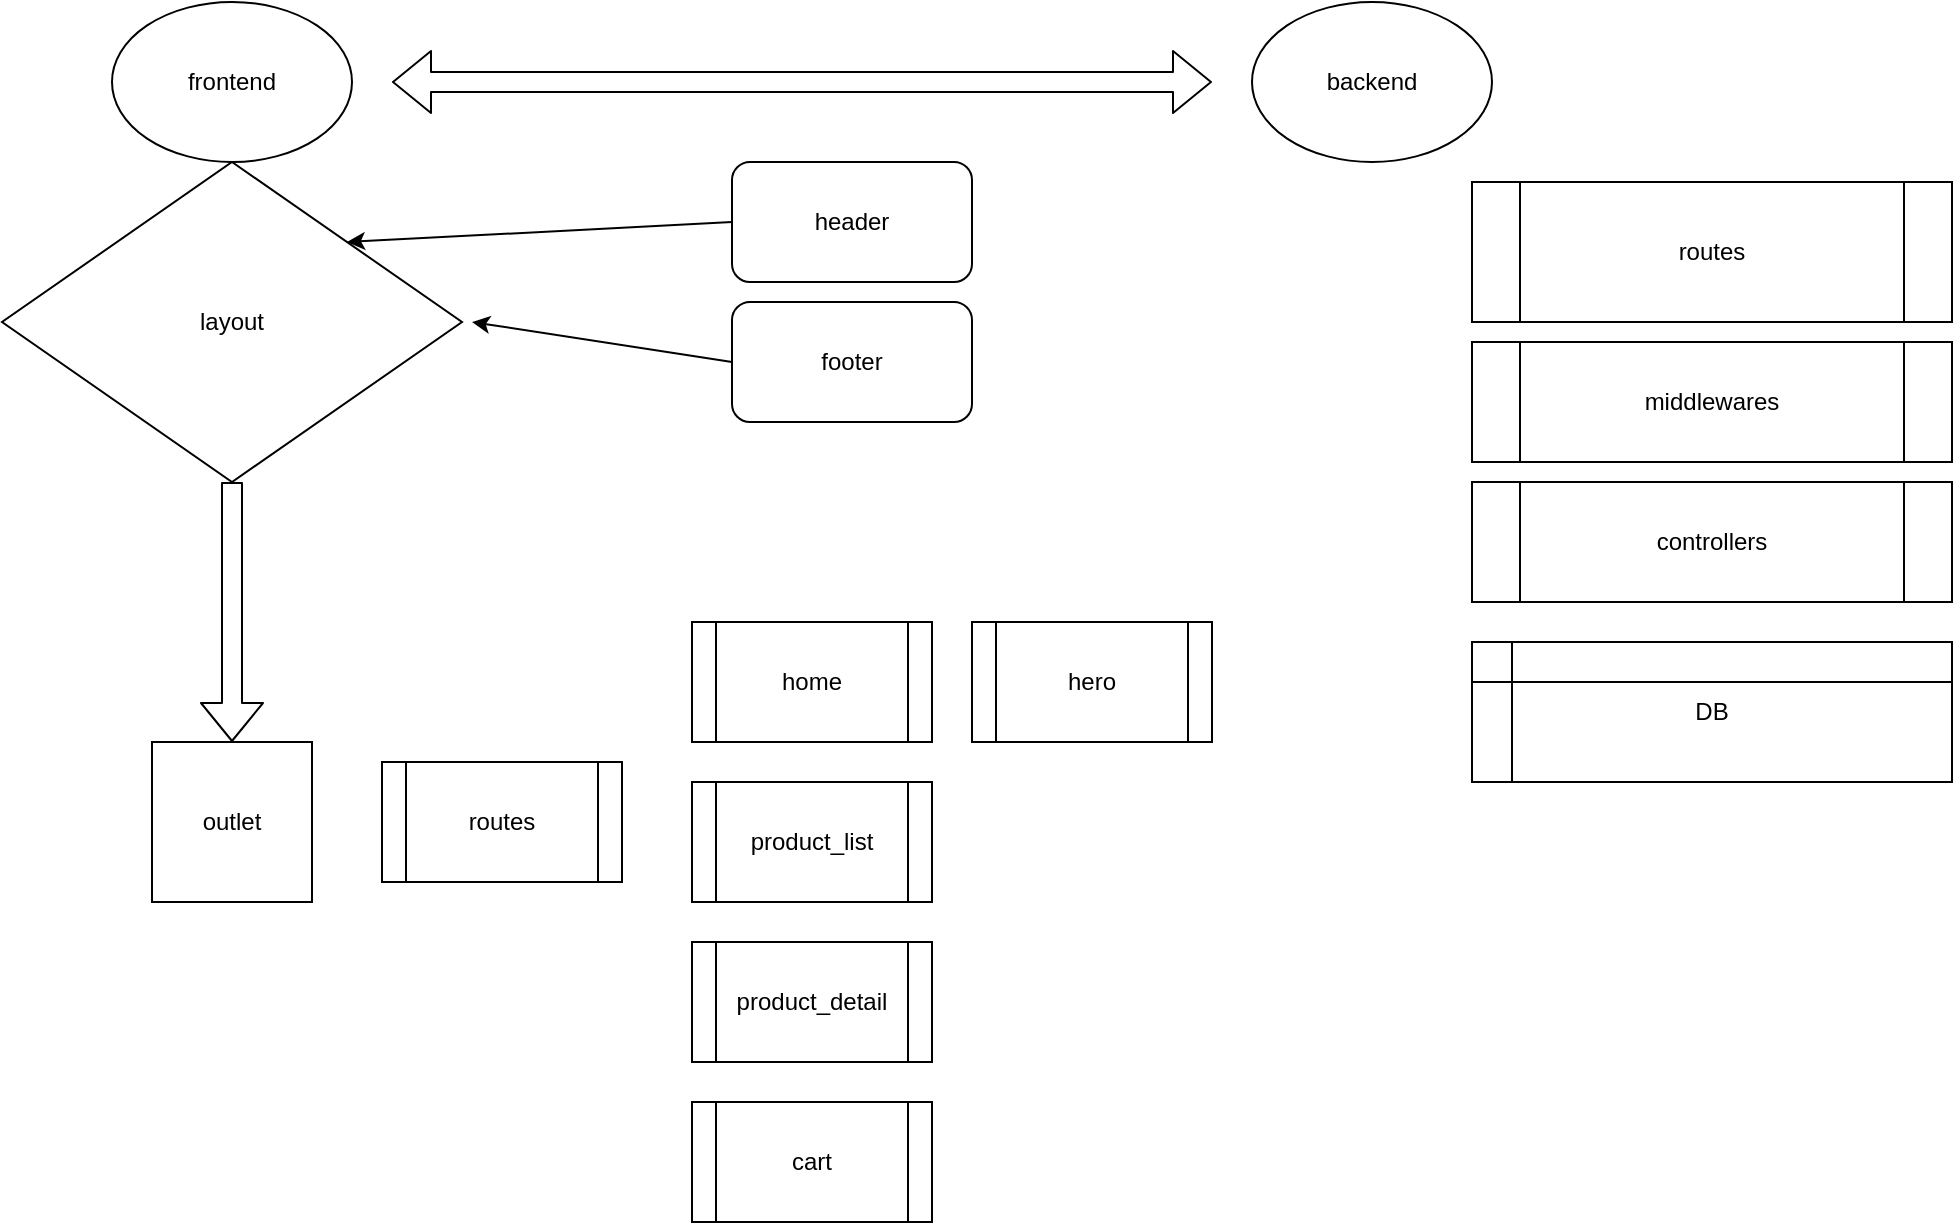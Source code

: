 <mxfile>
    <diagram id="2NQD_wqxPhk0oabPxQE3" name="Page-1">
        <mxGraphModel dx="898" dy="336" grid="1" gridSize="10" guides="1" tooltips="1" connect="1" arrows="1" fold="1" page="1" pageScale="1" pageWidth="850" pageHeight="1100" math="0" shadow="0">
            <root>
                <mxCell id="0"/>
                <mxCell id="1" parent="0"/>
                <mxCell id="2" value="frontend" style="ellipse;whiteSpace=wrap;html=1;" vertex="1" parent="1">
                    <mxGeometry x="170" y="40" width="120" height="80" as="geometry"/>
                </mxCell>
                <mxCell id="3" value="backend" style="ellipse;whiteSpace=wrap;html=1;" vertex="1" parent="1">
                    <mxGeometry x="740" y="40" width="120" height="80" as="geometry"/>
                </mxCell>
                <mxCell id="4" value="" style="shape=flexArrow;endArrow=classic;startArrow=classic;html=1;" edge="1" parent="1">
                    <mxGeometry width="100" height="100" relative="1" as="geometry">
                        <mxPoint x="310" y="80" as="sourcePoint"/>
                        <mxPoint x="720" y="80" as="targetPoint"/>
                    </mxGeometry>
                </mxCell>
                <mxCell id="5" value="DB" style="shape=internalStorage;whiteSpace=wrap;html=1;backgroundOutline=1;" vertex="1" parent="1">
                    <mxGeometry x="850" y="360" width="240" height="70" as="geometry"/>
                </mxCell>
                <mxCell id="6" value="routes" style="shape=process;whiteSpace=wrap;html=1;backgroundOutline=1;" vertex="1" parent="1">
                    <mxGeometry x="850" y="130" width="240" height="70" as="geometry"/>
                </mxCell>
                <mxCell id="8" value="middlewares" style="shape=process;whiteSpace=wrap;html=1;backgroundOutline=1;" vertex="1" parent="1">
                    <mxGeometry x="850" y="210" width="240" height="60" as="geometry"/>
                </mxCell>
                <mxCell id="9" value="controllers" style="shape=process;whiteSpace=wrap;html=1;backgroundOutline=1;" vertex="1" parent="1">
                    <mxGeometry x="850" y="280" width="240" height="60" as="geometry"/>
                </mxCell>
                <mxCell id="10" value="layout" style="rhombus;whiteSpace=wrap;html=1;" vertex="1" parent="1">
                    <mxGeometry x="115" y="120" width="230" height="160" as="geometry"/>
                </mxCell>
                <mxCell id="11" value="" style="endArrow=classic;html=1;entryX=1;entryY=0;entryDx=0;entryDy=0;" edge="1" parent="1" target="10">
                    <mxGeometry width="50" height="50" relative="1" as="geometry">
                        <mxPoint x="480" y="150" as="sourcePoint"/>
                        <mxPoint x="260" y="190" as="targetPoint"/>
                    </mxGeometry>
                </mxCell>
                <mxCell id="12" value="header" style="rounded=1;whiteSpace=wrap;html=1;" vertex="1" parent="1">
                    <mxGeometry x="480" y="120" width="120" height="60" as="geometry"/>
                </mxCell>
                <mxCell id="13" value="footer" style="rounded=1;whiteSpace=wrap;html=1;" vertex="1" parent="1">
                    <mxGeometry x="480" y="190" width="120" height="60" as="geometry"/>
                </mxCell>
                <mxCell id="14" value="" style="endArrow=classic;html=1;exitX=0;exitY=0.5;exitDx=0;exitDy=0;" edge="1" parent="1" source="13">
                    <mxGeometry width="50" height="50" relative="1" as="geometry">
                        <mxPoint x="210" y="240" as="sourcePoint"/>
                        <mxPoint x="350" y="200" as="targetPoint"/>
                    </mxGeometry>
                </mxCell>
                <mxCell id="15" value="" style="shape=flexArrow;endArrow=classic;html=1;exitX=0.5;exitY=1;exitDx=0;exitDy=0;" edge="1" parent="1" source="10">
                    <mxGeometry width="50" height="50" relative="1" as="geometry">
                        <mxPoint x="210" y="240" as="sourcePoint"/>
                        <mxPoint x="230" y="410" as="targetPoint"/>
                    </mxGeometry>
                </mxCell>
                <mxCell id="16" value="outlet" style="whiteSpace=wrap;html=1;aspect=fixed;" vertex="1" parent="1">
                    <mxGeometry x="190" y="410" width="80" height="80" as="geometry"/>
                </mxCell>
                <mxCell id="18" value="routes" style="shape=process;whiteSpace=wrap;html=1;backgroundOutline=1;" vertex="1" parent="1">
                    <mxGeometry x="305" y="420" width="120" height="60" as="geometry"/>
                </mxCell>
                <mxCell id="19" value="home" style="shape=process;whiteSpace=wrap;html=1;backgroundOutline=1;" vertex="1" parent="1">
                    <mxGeometry x="460" y="350" width="120" height="60" as="geometry"/>
                </mxCell>
                <mxCell id="20" value="product_list" style="shape=process;whiteSpace=wrap;html=1;backgroundOutline=1;" vertex="1" parent="1">
                    <mxGeometry x="460" y="430" width="120" height="60" as="geometry"/>
                </mxCell>
                <mxCell id="21" value="product_detail" style="shape=process;whiteSpace=wrap;html=1;backgroundOutline=1;" vertex="1" parent="1">
                    <mxGeometry x="460" y="510" width="120" height="60" as="geometry"/>
                </mxCell>
                <mxCell id="22" value="cart" style="shape=process;whiteSpace=wrap;html=1;backgroundOutline=1;" vertex="1" parent="1">
                    <mxGeometry x="460" y="590" width="120" height="60" as="geometry"/>
                </mxCell>
                <mxCell id="23" value="hero" style="shape=process;whiteSpace=wrap;html=1;backgroundOutline=1;" vertex="1" parent="1">
                    <mxGeometry x="600" y="350" width="120" height="60" as="geometry"/>
                </mxCell>
            </root>
        </mxGraphModel>
    </diagram>
</mxfile>